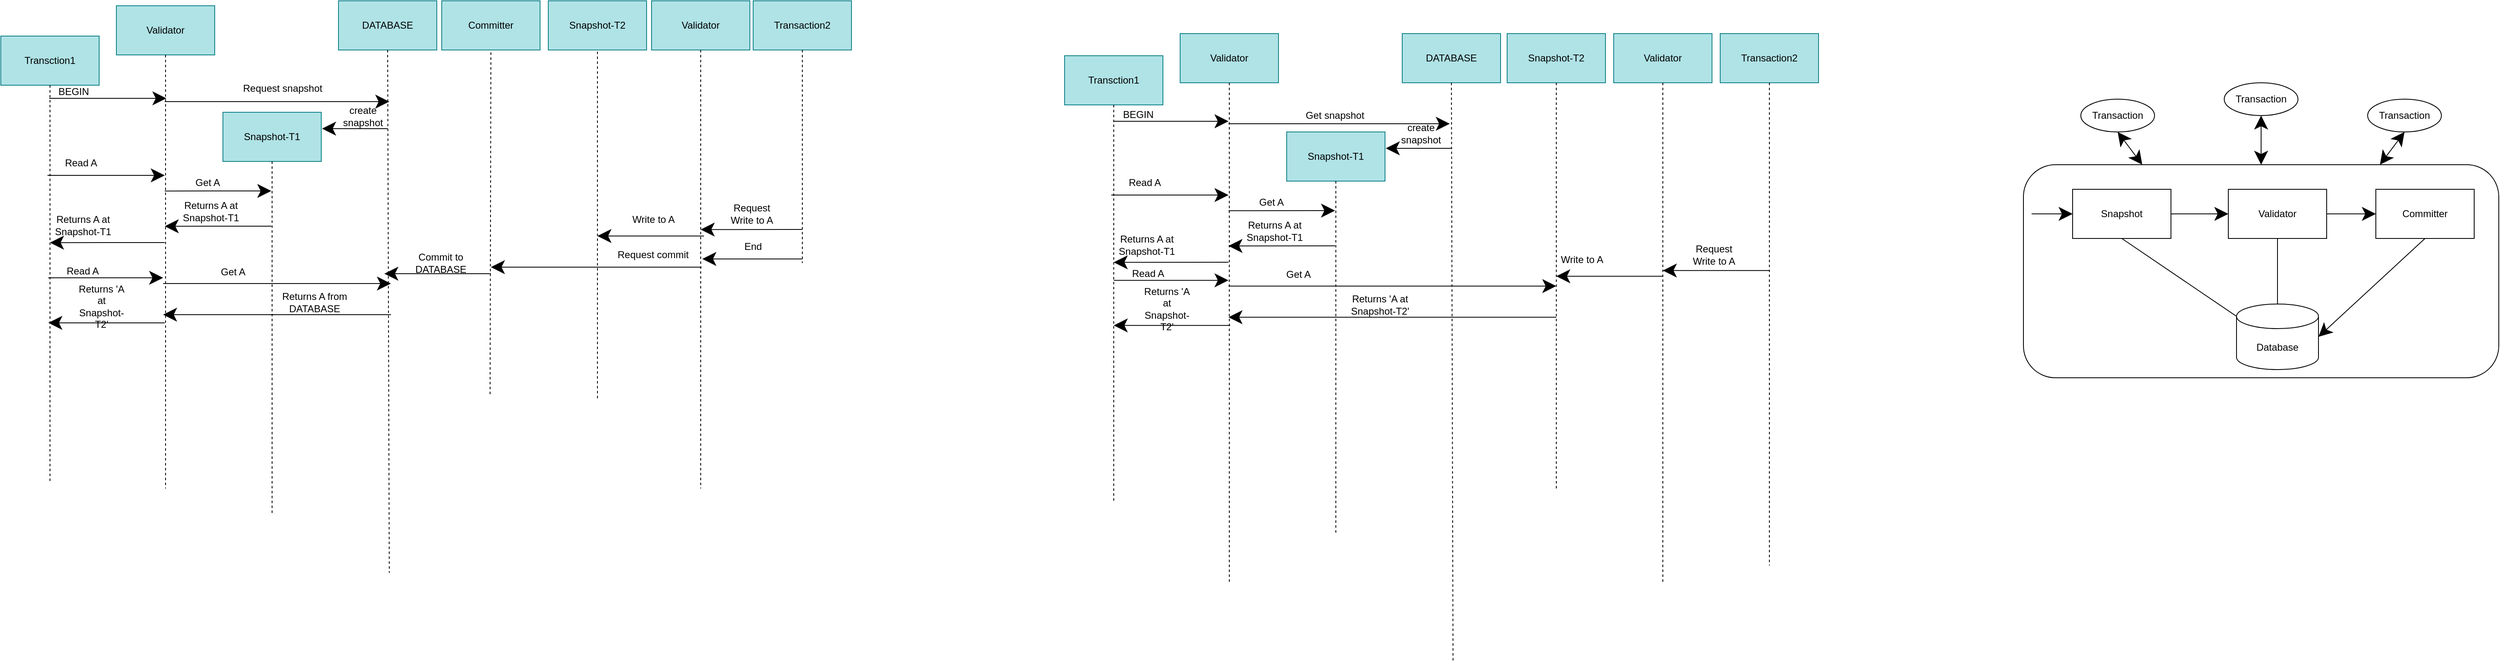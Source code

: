 <mxfile version="15.3.4" type="device"><diagram id="DDBC7AScOPvla_E9kF67" name="Page-1"><mxGraphModel dx="3318" dy="158" grid="0" gridSize="10" guides="0" tooltips="1" connect="1" arrows="1" fold="1" page="0" pageScale="1" pageWidth="850" pageHeight="1100" math="0" shadow="0"><root><mxCell id="0"/><mxCell id="1" parent="0"/><mxCell id="_HA0lRjMM1oACJperPsW-1" value="" style="rounded=1;whiteSpace=wrap;html=1;hachureGap=4;pointerEvents=0;" vertex="1" parent="1"><mxGeometry x="1000" y="1020" width="580" height="260" as="geometry"/></mxCell><mxCell id="_HA0lRjMM1oACJperPsW-5" value="Validator" style="rounded=0;whiteSpace=wrap;html=1;hachureGap=4;pointerEvents=0;" vertex="1" parent="1"><mxGeometry x="1250" y="1050" width="120" height="60" as="geometry"/></mxCell><mxCell id="_HA0lRjMM1oACJperPsW-6" value="Committer" style="rounded=0;whiteSpace=wrap;html=1;hachureGap=4;pointerEvents=0;" vertex="1" parent="1"><mxGeometry x="1430" y="1050" width="120" height="60" as="geometry"/></mxCell><mxCell id="_HA0lRjMM1oACJperPsW-7" value="Database" style="shape=cylinder3;whiteSpace=wrap;html=1;boundedLbl=1;backgroundOutline=1;size=15;hachureGap=4;pointerEvents=0;" vertex="1" parent="1"><mxGeometry x="1260" y="1190" width="100" height="80" as="geometry"/></mxCell><mxCell id="_HA0lRjMM1oACJperPsW-8" value="Snapshot" style="rounded=0;whiteSpace=wrap;html=1;hachureGap=4;pointerEvents=0;" vertex="1" parent="1"><mxGeometry x="1060" y="1050" width="120" height="60" as="geometry"/></mxCell><mxCell id="_HA0lRjMM1oACJperPsW-9" value="" style="endArrow=classic;html=1;startSize=14;endSize=14;sourcePerimeterSpacing=8;targetPerimeterSpacing=8;entryX=0;entryY=0.5;entryDx=0;entryDy=0;" edge="1" parent="1" target="_HA0lRjMM1oACJperPsW-8"><mxGeometry width="50" height="50" relative="1" as="geometry"><mxPoint x="1010" y="1080" as="sourcePoint"/><mxPoint x="1300" y="910" as="targetPoint"/></mxGeometry></mxCell><mxCell id="_HA0lRjMM1oACJperPsW-12" value="" style="endArrow=classic;html=1;startSize=14;endSize=14;sourcePerimeterSpacing=8;targetPerimeterSpacing=8;exitX=1;exitY=0.5;exitDx=0;exitDy=0;entryX=0;entryY=0.5;entryDx=0;entryDy=0;" edge="1" parent="1" source="_HA0lRjMM1oACJperPsW-5" target="_HA0lRjMM1oACJperPsW-6"><mxGeometry width="50" height="50" relative="1" as="geometry"><mxPoint x="1330" y="850" as="sourcePoint"/><mxPoint x="1380" y="800" as="targetPoint"/></mxGeometry></mxCell><mxCell id="_HA0lRjMM1oACJperPsW-13" value="" style="endArrow=classic;html=1;startSize=14;endSize=14;sourcePerimeterSpacing=8;targetPerimeterSpacing=8;entryX=0;entryY=0.5;entryDx=0;entryDy=0;exitX=1;exitY=0.5;exitDx=0;exitDy=0;" edge="1" parent="1" source="_HA0lRjMM1oACJperPsW-8" target="_HA0lRjMM1oACJperPsW-5"><mxGeometry width="50" height="50" relative="1" as="geometry"><mxPoint x="1230" y="1070" as="sourcePoint"/><mxPoint x="1310" y="1070" as="targetPoint"/></mxGeometry></mxCell><mxCell id="_HA0lRjMM1oACJperPsW-18" value="" style="endArrow=none;html=1;startSize=14;endSize=14;sourcePerimeterSpacing=8;targetPerimeterSpacing=8;entryX=0.5;entryY=1;entryDx=0;entryDy=0;exitX=0;exitY=0;exitDx=0;exitDy=15;exitPerimeter=0;" edge="1" parent="1" source="_HA0lRjMM1oACJperPsW-7" target="_HA0lRjMM1oACJperPsW-8"><mxGeometry width="50" height="50" relative="1" as="geometry"><mxPoint x="1240" y="1370" as="sourcePoint"/><mxPoint x="1290" y="1320" as="targetPoint"/></mxGeometry></mxCell><mxCell id="_HA0lRjMM1oACJperPsW-19" value="" style="endArrow=none;html=1;startSize=14;endSize=14;sourcePerimeterSpacing=8;targetPerimeterSpacing=8;entryX=0.5;entryY=1;entryDx=0;entryDy=0;exitX=0.5;exitY=0;exitDx=0;exitDy=0;exitPerimeter=0;" edge="1" parent="1" source="_HA0lRjMM1oACJperPsW-7" target="_HA0lRjMM1oACJperPsW-5"><mxGeometry width="50" height="50" relative="1" as="geometry"><mxPoint x="1210" y="1195" as="sourcePoint"/><mxPoint x="1130" y="1120" as="targetPoint"/></mxGeometry></mxCell><mxCell id="_HA0lRjMM1oACJperPsW-21" value="" style="endArrow=classic;html=1;startSize=14;endSize=14;sourcePerimeterSpacing=8;targetPerimeterSpacing=8;exitX=0.5;exitY=1;exitDx=0;exitDy=0;entryX=1;entryY=0.5;entryDx=0;entryDy=0;entryPerimeter=0;" edge="1" parent="1" source="_HA0lRjMM1oACJperPsW-6" target="_HA0lRjMM1oACJperPsW-7"><mxGeometry width="50" height="50" relative="1" as="geometry"><mxPoint x="1380" y="1090" as="sourcePoint"/><mxPoint x="1440" y="1090" as="targetPoint"/></mxGeometry></mxCell><mxCell id="_HA0lRjMM1oACJperPsW-22" value="Transaction" style="ellipse;whiteSpace=wrap;html=1;hachureGap=4;pointerEvents=0;" vertex="1" parent="1"><mxGeometry x="1245" y="920" width="90" height="40" as="geometry"/></mxCell><mxCell id="_HA0lRjMM1oACJperPsW-24" value="Transaction" style="ellipse;whiteSpace=wrap;html=1;hachureGap=4;pointerEvents=0;" vertex="1" parent="1"><mxGeometry x="1070" y="940" width="90" height="40" as="geometry"/></mxCell><mxCell id="_HA0lRjMM1oACJperPsW-25" value="Transaction" style="ellipse;whiteSpace=wrap;html=1;hachureGap=4;pointerEvents=0;" vertex="1" parent="1"><mxGeometry x="1420" y="940" width="90" height="40" as="geometry"/></mxCell><mxCell id="_HA0lRjMM1oACJperPsW-26" value="" style="endArrow=classic;startArrow=classic;html=1;startSize=14;endSize=14;sourcePerimeterSpacing=8;targetPerimeterSpacing=8;entryX=0.5;entryY=1;entryDx=0;entryDy=0;exitX=0.25;exitY=0;exitDx=0;exitDy=0;" edge="1" parent="1" source="_HA0lRjMM1oACJperPsW-1" target="_HA0lRjMM1oACJperPsW-24"><mxGeometry width="50" height="50" relative="1" as="geometry"><mxPoint x="1240" y="1310" as="sourcePoint"/><mxPoint x="1290" y="1260" as="targetPoint"/></mxGeometry></mxCell><mxCell id="_HA0lRjMM1oACJperPsW-27" value="" style="endArrow=classic;startArrow=classic;html=1;startSize=14;endSize=14;sourcePerimeterSpacing=8;targetPerimeterSpacing=8;entryX=0.5;entryY=1;entryDx=0;entryDy=0;exitX=0.5;exitY=0;exitDx=0;exitDy=0;" edge="1" parent="1" source="_HA0lRjMM1oACJperPsW-1" target="_HA0lRjMM1oACJperPsW-22"><mxGeometry width="50" height="50" relative="1" as="geometry"><mxPoint x="1132.5" y="1030" as="sourcePoint"/><mxPoint x="1060" y="980" as="targetPoint"/></mxGeometry></mxCell><mxCell id="_HA0lRjMM1oACJperPsW-28" value="" style="endArrow=classic;startArrow=classic;html=1;startSize=14;endSize=14;sourcePerimeterSpacing=8;targetPerimeterSpacing=8;entryX=0.5;entryY=1;entryDx=0;entryDy=0;exitX=0.75;exitY=0;exitDx=0;exitDy=0;" edge="1" parent="1" source="_HA0lRjMM1oACJperPsW-1" target="_HA0lRjMM1oACJperPsW-25"><mxGeometry width="50" height="50" relative="1" as="geometry"><mxPoint x="1285" y="1030" as="sourcePoint"/><mxPoint x="1225" y="940" as="targetPoint"/></mxGeometry></mxCell><mxCell id="_HA0lRjMM1oACJperPsW-29" value="Transction1" style="rounded=0;whiteSpace=wrap;html=1;hachureGap=4;pointerEvents=0;fillColor=#b0e3e6;strokeColor=#0e8088;" vertex="1" parent="1"><mxGeometry x="-170" y="887" width="120" height="60" as="geometry"/></mxCell><mxCell id="_HA0lRjMM1oACJperPsW-30" value="Transaction2" style="rounded=0;whiteSpace=wrap;html=1;hachureGap=4;pointerEvents=0;fillColor=#b0e3e6;strokeColor=#0e8088;" vertex="1" parent="1"><mxGeometry x="630" y="860" width="120" height="60" as="geometry"/></mxCell><mxCell id="_HA0lRjMM1oACJperPsW-31" value="" style="endArrow=none;dashed=1;html=1;startSize=14;endSize=14;sourcePerimeterSpacing=8;targetPerimeterSpacing=8;exitX=0.5;exitY=1;exitDx=0;exitDy=0;" edge="1" parent="1" source="_HA0lRjMM1oACJperPsW-29"><mxGeometry width="50" height="50" relative="1" as="geometry"><mxPoint x="-23" y="705" as="sourcePoint"/><mxPoint x="-110" y="1430" as="targetPoint"/></mxGeometry></mxCell><mxCell id="_HA0lRjMM1oACJperPsW-32" value="Snapshot-T1" style="rounded=0;whiteSpace=wrap;html=1;hachureGap=4;pointerEvents=0;fillColor=#b0e3e6;strokeColor=#0e8088;" vertex="1" parent="1"><mxGeometry x="101" y="980" width="120" height="60" as="geometry"/></mxCell><mxCell id="_HA0lRjMM1oACJperPsW-33" value="" style="endArrow=none;dashed=1;html=1;startSize=14;endSize=14;sourcePerimeterSpacing=8;targetPerimeterSpacing=8;exitX=0.5;exitY=1;exitDx=0;exitDy=0;" edge="1" parent="1" source="_HA0lRjMM1oACJperPsW-32"><mxGeometry width="50" height="50" relative="1" as="geometry"><mxPoint x="146" y="984" as="sourcePoint"/><mxPoint x="161" y="1470" as="targetPoint"/></mxGeometry></mxCell><mxCell id="_HA0lRjMM1oACJperPsW-34" value="" style="endArrow=classic;html=1;startSize=14;endSize=14;sourcePerimeterSpacing=8;targetPerimeterSpacing=8;" edge="1" parent="1"><mxGeometry width="50" height="50" relative="1" as="geometry"><mxPoint x="-110" y="967" as="sourcePoint"/><mxPoint x="30" y="967" as="targetPoint"/></mxGeometry></mxCell><mxCell id="_HA0lRjMM1oACJperPsW-35" value="BEGIN" style="text;html=1;strokeColor=none;fillColor=none;align=center;verticalAlign=middle;whiteSpace=wrap;rounded=0;hachureGap=4;pointerEvents=0;" vertex="1" parent="1"><mxGeometry x="-100" y="949" width="40" height="20" as="geometry"/></mxCell><mxCell id="_HA0lRjMM1oACJperPsW-36" value="Validator" style="rounded=0;whiteSpace=wrap;html=1;hachureGap=4;pointerEvents=0;fillColor=#b0e3e6;strokeColor=#0e8088;" vertex="1" parent="1"><mxGeometry x="500" y="860" width="120" height="60" as="geometry"/></mxCell><mxCell id="_HA0lRjMM1oACJperPsW-37" value="" style="endArrow=none;dashed=1;html=1;startSize=14;endSize=14;sourcePerimeterSpacing=8;targetPerimeterSpacing=8;exitX=0.5;exitY=1;exitDx=0;exitDy=0;" edge="1" parent="1" source="_HA0lRjMM1oACJperPsW-30"><mxGeometry width="50" height="50" relative="1" as="geometry"><mxPoint x="690" y="1119.37" as="sourcePoint"/><mxPoint x="690" y="1509" as="targetPoint"/></mxGeometry></mxCell><mxCell id="_HA0lRjMM1oACJperPsW-40" value="DATABASE" style="rounded=0;whiteSpace=wrap;html=1;hachureGap=4;pointerEvents=0;fillColor=#b0e3e6;strokeColor=#0e8088;" vertex="1" parent="1"><mxGeometry x="242" y="860" width="120" height="60" as="geometry"/></mxCell><mxCell id="_HA0lRjMM1oACJperPsW-41" value="" style="endArrow=none;dashed=1;html=1;startSize=14;endSize=14;sourcePerimeterSpacing=8;targetPerimeterSpacing=8;exitX=0.5;exitY=1;exitDx=0;exitDy=0;" edge="1" parent="1" source="_HA0lRjMM1oACJperPsW-40"><mxGeometry width="50" height="50" relative="1" as="geometry"><mxPoint x="304" y="993" as="sourcePoint"/><mxPoint x="304" y="1628" as="targetPoint"/></mxGeometry></mxCell><mxCell id="_HA0lRjMM1oACJperPsW-42" value="" style="endArrow=classic;html=1;startSize=14;endSize=14;sourcePerimeterSpacing=8;targetPerimeterSpacing=8;" edge="1" parent="1"><mxGeometry width="50" height="50" relative="1" as="geometry"><mxPoint x="302" y="1000" as="sourcePoint"/><mxPoint x="222" y="1000" as="targetPoint"/></mxGeometry></mxCell><mxCell id="_HA0lRjMM1oACJperPsW-43" value="" style="endArrow=none;dashed=1;html=1;startSize=14;endSize=14;sourcePerimeterSpacing=8;targetPerimeterSpacing=8;exitX=0.5;exitY=1;exitDx=0;exitDy=0;" edge="1" parent="1" source="_HA0lRjMM1oACJperPsW-36"><mxGeometry width="50" height="50" relative="1" as="geometry"><mxPoint x="629.29" y="1154" as="sourcePoint"/><mxPoint x="560" y="1530" as="targetPoint"/></mxGeometry></mxCell><mxCell id="_HA0lRjMM1oACJperPsW-45" value="Read A" style="text;html=1;strokeColor=none;fillColor=none;align=center;verticalAlign=middle;whiteSpace=wrap;rounded=0;hachureGap=4;pointerEvents=0;" vertex="1" parent="1"><mxGeometry x="-110" y="1032" width="76" height="20" as="geometry"/></mxCell><mxCell id="_HA0lRjMM1oACJperPsW-46" value="" style="endArrow=classic;html=1;startSize=14;endSize=14;sourcePerimeterSpacing=8;targetPerimeterSpacing=8;" edge="1" parent="1"><mxGeometry width="50" height="50" relative="1" as="geometry"><mxPoint x="-113" y="1057" as="sourcePoint"/><mxPoint x="30" y="1057" as="targetPoint"/></mxGeometry></mxCell><mxCell id="_HA0lRjMM1oACJperPsW-51" value="" style="endArrow=classic;html=1;startSize=14;endSize=14;sourcePerimeterSpacing=8;targetPerimeterSpacing=8;" edge="1" parent="1"><mxGeometry width="50" height="50" relative="1" as="geometry"><mxPoint x="690" y="1149.09" as="sourcePoint"/><mxPoint x="560" y="1149.09" as="targetPoint"/></mxGeometry></mxCell><mxCell id="_HA0lRjMM1oACJperPsW-52" value="Request Write to A" style="text;html=1;strokeColor=none;fillColor=none;align=center;verticalAlign=middle;whiteSpace=wrap;rounded=0;hachureGap=4;pointerEvents=0;" vertex="1" parent="1"><mxGeometry x="595" y="1120" width="55" height="20" as="geometry"/></mxCell><mxCell id="_HA0lRjMM1oACJperPsW-53" value="" style="endArrow=classic;html=1;startSize=14;endSize=14;sourcePerimeterSpacing=8;targetPerimeterSpacing=8;" edge="1" parent="1"><mxGeometry width="50" height="50" relative="1" as="geometry"><mxPoint x="160" y="1119" as="sourcePoint"/><mxPoint x="30" y="1119.09" as="targetPoint"/></mxGeometry></mxCell><mxCell id="_HA0lRjMM1oACJperPsW-56" value="create snapshot" style="text;html=1;strokeColor=none;fillColor=none;align=center;verticalAlign=middle;whiteSpace=wrap;rounded=0;hachureGap=4;pointerEvents=0;" vertex="1" parent="1"><mxGeometry x="227" y="972" width="76" height="20" as="geometry"/></mxCell><mxCell id="_HA0lRjMM1oACJperPsW-60" value="Snapshot-T2" style="rounded=0;whiteSpace=wrap;html=1;hachureGap=4;pointerEvents=0;fillColor=#b0e3e6;strokeColor=#0e8088;" vertex="1" parent="1"><mxGeometry x="370" y="860" width="120" height="60" as="geometry"/></mxCell><mxCell id="_HA0lRjMM1oACJperPsW-61" value="" style="endArrow=none;dashed=1;html=1;startSize=14;endSize=14;sourcePerimeterSpacing=8;targetPerimeterSpacing=8;entryX=0.5;entryY=1;entryDx=0;entryDy=0;" edge="1" parent="1" target="_HA0lRjMM1oACJperPsW-60"><mxGeometry width="50" height="50" relative="1" as="geometry"><mxPoint x="430" y="1415" as="sourcePoint"/><mxPoint x="589" y="915.54" as="targetPoint"/></mxGeometry></mxCell><mxCell id="_HA0lRjMM1oACJperPsW-78" value="Validator" style="rounded=0;whiteSpace=wrap;html=1;hachureGap=4;pointerEvents=0;fillColor=#b0e3e6;strokeColor=#0e8088;" vertex="1" parent="1"><mxGeometry x="-29" y="860" width="120" height="60" as="geometry"/></mxCell><mxCell id="_HA0lRjMM1oACJperPsW-79" value="" style="endArrow=none;dashed=1;html=1;startSize=14;endSize=14;sourcePerimeterSpacing=8;targetPerimeterSpacing=8;exitX=0.5;exitY=1;exitDx=0;exitDy=0;" edge="1" parent="1" source="_HA0lRjMM1oACJperPsW-78"><mxGeometry width="50" height="50" relative="1" as="geometry"><mxPoint x="59.29" y="1131" as="sourcePoint"/><mxPoint x="31" y="1529" as="targetPoint"/></mxGeometry></mxCell><mxCell id="_HA0lRjMM1oACJperPsW-84" value="" style="endArrow=classic;html=1;startSize=14;endSize=14;sourcePerimeterSpacing=8;targetPerimeterSpacing=8;" edge="1" parent="1"><mxGeometry width="50" height="50" relative="1" as="geometry"><mxPoint x="30" y="1076.09" as="sourcePoint"/><mxPoint x="160" y="1076" as="targetPoint"/></mxGeometry></mxCell><mxCell id="_HA0lRjMM1oACJperPsW-85" value="Get A" style="text;html=1;align=center;verticalAlign=middle;resizable=0;points=[];autosize=1;strokeColor=none;fillColor=none;" vertex="1" parent="1"><mxGeometry x="62" y="1057.09" width="39" height="18" as="geometry"/></mxCell><mxCell id="_HA0lRjMM1oACJperPsW-86" value="" style="endArrow=classic;html=1;startSize=14;endSize=14;sourcePerimeterSpacing=8;targetPerimeterSpacing=8;" edge="1" parent="1"><mxGeometry width="50" height="50" relative="1" as="geometry"><mxPoint x="30" y="1139" as="sourcePoint"/><mxPoint x="-110" y="1139.09" as="targetPoint"/></mxGeometry></mxCell><mxCell id="_HA0lRjMM1oACJperPsW-87" value="Returns A at &lt;br&gt;Snapshot-T1" style="text;html=1;align=center;verticalAlign=middle;resizable=0;points=[];autosize=1;strokeColor=none;fillColor=none;" vertex="1" parent="1"><mxGeometry x="46" y="1086.09" width="80" height="30" as="geometry"/></mxCell><mxCell id="_HA0lRjMM1oACJperPsW-89" value="Read A" style="text;html=1;strokeColor=none;fillColor=none;align=center;verticalAlign=middle;whiteSpace=wrap;rounded=0;hachureGap=4;pointerEvents=0;" vertex="1" parent="1"><mxGeometry x="-106" y="1143.09" width="76" height="20" as="geometry"/></mxCell><mxCell id="_HA0lRjMM1oACJperPsW-90" value="" style="endArrow=classic;html=1;startSize=14;endSize=14;sourcePerimeterSpacing=8;targetPerimeterSpacing=8;" edge="1" parent="1"><mxGeometry width="50" height="50" relative="1" as="geometry"><mxPoint x="-110" y="1161.09" as="sourcePoint"/><mxPoint x="30" y="1161.09" as="targetPoint"/></mxGeometry></mxCell><mxCell id="_HA0lRjMM1oACJperPsW-91" value="" style="endArrow=classic;html=1;startSize=14;endSize=14;sourcePerimeterSpacing=8;targetPerimeterSpacing=8;" edge="1" parent="1"><mxGeometry width="50" height="50" relative="1" as="geometry"><mxPoint x="430" y="1206.09" as="sourcePoint"/><mxPoint x="30" y="1206.09" as="targetPoint"/></mxGeometry></mxCell><mxCell id="_HA0lRjMM1oACJperPsW-93" value="" style="endArrow=classic;html=1;startSize=14;endSize=14;sourcePerimeterSpacing=8;targetPerimeterSpacing=8;" edge="1" parent="1"><mxGeometry width="50" height="50" relative="1" as="geometry"><mxPoint x="30" y="1168.09" as="sourcePoint"/><mxPoint x="430" y="1168.09" as="targetPoint"/></mxGeometry></mxCell><mxCell id="_HA0lRjMM1oACJperPsW-94" value="Get A" style="text;html=1;align=center;verticalAlign=middle;resizable=0;points=[];autosize=1;strokeColor=none;fillColor=none;" vertex="1" parent="1"><mxGeometry x="95" y="1145.09" width="39" height="18" as="geometry"/></mxCell><mxCell id="_HA0lRjMM1oACJperPsW-95" value="" style="endArrow=classic;html=1;startSize=14;endSize=14;sourcePerimeterSpacing=8;targetPerimeterSpacing=8;" edge="1" parent="1"><mxGeometry width="50" height="50" relative="1" as="geometry"><mxPoint x="32" y="1216.09" as="sourcePoint"/><mxPoint x="-110" y="1216.09" as="targetPoint"/></mxGeometry></mxCell><mxCell id="_HA0lRjMM1oACJperPsW-98" value="" style="endArrow=classic;html=1;startSize=14;endSize=14;sourcePerimeterSpacing=8;targetPerimeterSpacing=8;" edge="1" parent="1"><mxGeometry width="50" height="50" relative="1" as="geometry"><mxPoint x="560" y="1156.09" as="sourcePoint"/><mxPoint x="430" y="1156.09" as="targetPoint"/></mxGeometry></mxCell><mxCell id="_HA0lRjMM1oACJperPsW-100" value="Write to A" style="text;html=1;strokeColor=none;fillColor=none;align=center;verticalAlign=middle;whiteSpace=wrap;rounded=0;hachureGap=4;pointerEvents=0;" vertex="1" parent="1"><mxGeometry x="423" y="1126.09" width="77" height="20" as="geometry"/></mxCell><mxCell id="_HA0lRjMM1oACJperPsW-102" value="Returns A at &lt;br&gt;Snapshot-T1" style="text;html=1;align=center;verticalAlign=middle;resizable=0;points=[];autosize=1;strokeColor=none;fillColor=none;" vertex="1" parent="1"><mxGeometry x="-110" y="1103.09" width="80" height="30" as="geometry"/></mxCell><mxCell id="_HA0lRjMM1oACJperPsW-104" value="Returns 'A at Snapshot-T2'" style="text;html=1;strokeColor=none;fillColor=none;align=center;verticalAlign=middle;whiteSpace=wrap;rounded=0;hachureGap=4;pointerEvents=0;" vertex="1" parent="1"><mxGeometry x="-80" y="1176.09" width="70" height="40" as="geometry"/></mxCell><mxCell id="_HA0lRjMM1oACJperPsW-105" value="Returns 'A at Snapshot-T2'" style="text;html=1;strokeColor=none;fillColor=none;align=center;verticalAlign=middle;whiteSpace=wrap;rounded=0;hachureGap=4;pointerEvents=0;" vertex="1" parent="1"><mxGeometry x="170" y="1176.09" width="90" height="30" as="geometry"/></mxCell><mxCell id="_HA0lRjMM1oACJperPsW-109" value="Transction1" style="rounded=0;whiteSpace=wrap;html=1;hachureGap=4;pointerEvents=0;fillColor=#b0e3e6;strokeColor=#0e8088;" vertex="1" parent="1"><mxGeometry x="-1468" y="863" width="120" height="60" as="geometry"/></mxCell><mxCell id="_HA0lRjMM1oACJperPsW-110" value="Transaction2" style="rounded=0;whiteSpace=wrap;html=1;hachureGap=4;pointerEvents=0;fillColor=#b0e3e6;strokeColor=#0e8088;" vertex="1" parent="1"><mxGeometry x="-550" y="820" width="120" height="60" as="geometry"/></mxCell><mxCell id="_HA0lRjMM1oACJperPsW-111" value="" style="endArrow=none;dashed=1;html=1;startSize=14;endSize=14;sourcePerimeterSpacing=8;targetPerimeterSpacing=8;exitX=0.5;exitY=1;exitDx=0;exitDy=0;" edge="1" parent="1" source="_HA0lRjMM1oACJperPsW-109"><mxGeometry width="50" height="50" relative="1" as="geometry"><mxPoint x="-1321" y="681" as="sourcePoint"/><mxPoint x="-1408" y="1406" as="targetPoint"/></mxGeometry></mxCell><mxCell id="_HA0lRjMM1oACJperPsW-112" value="Snapshot-T1" style="rounded=0;whiteSpace=wrap;html=1;hachureGap=4;pointerEvents=0;fillColor=#b0e3e6;strokeColor=#0e8088;" vertex="1" parent="1"><mxGeometry x="-1197" y="956" width="120" height="60" as="geometry"/></mxCell><mxCell id="_HA0lRjMM1oACJperPsW-113" value="" style="endArrow=none;dashed=1;html=1;startSize=14;endSize=14;sourcePerimeterSpacing=8;targetPerimeterSpacing=8;exitX=0.5;exitY=1;exitDx=0;exitDy=0;" edge="1" parent="1" source="_HA0lRjMM1oACJperPsW-112"><mxGeometry width="50" height="50" relative="1" as="geometry"><mxPoint x="-1152" y="960" as="sourcePoint"/><mxPoint x="-1137" y="1446" as="targetPoint"/></mxGeometry></mxCell><mxCell id="_HA0lRjMM1oACJperPsW-114" value="" style="endArrow=classic;html=1;startSize=14;endSize=14;sourcePerimeterSpacing=8;targetPerimeterSpacing=8;" edge="1" parent="1"><mxGeometry width="50" height="50" relative="1" as="geometry"><mxPoint x="-1409" y="939" as="sourcePoint"/><mxPoint x="-1266" y="939" as="targetPoint"/></mxGeometry></mxCell><mxCell id="_HA0lRjMM1oACJperPsW-115" value="BEGIN" style="text;html=1;strokeColor=none;fillColor=none;align=center;verticalAlign=middle;whiteSpace=wrap;rounded=0;hachureGap=4;pointerEvents=0;" vertex="1" parent="1"><mxGeometry x="-1399" y="921" width="40" height="20" as="geometry"/></mxCell><mxCell id="_HA0lRjMM1oACJperPsW-116" value="Validator" style="rounded=0;whiteSpace=wrap;html=1;hachureGap=4;pointerEvents=0;fillColor=#b0e3e6;strokeColor=#0e8088;" vertex="1" parent="1"><mxGeometry x="-674" y="820" width="120" height="60" as="geometry"/></mxCell><mxCell id="_HA0lRjMM1oACJperPsW-117" value="" style="endArrow=none;dashed=1;html=1;startSize=14;endSize=14;sourcePerimeterSpacing=8;targetPerimeterSpacing=8;exitX=0.5;exitY=1;exitDx=0;exitDy=0;" edge="1" parent="1" source="_HA0lRjMM1oACJperPsW-110"><mxGeometry width="50" height="50" relative="1" as="geometry"><mxPoint x="-484" y="1004.37" as="sourcePoint"/><mxPoint x="-490" y="1140" as="targetPoint"/></mxGeometry></mxCell><mxCell id="_HA0lRjMM1oACJperPsW-118" value="DATABASE" style="rounded=0;whiteSpace=wrap;html=1;hachureGap=4;pointerEvents=0;fillColor=#b0e3e6;strokeColor=#0e8088;" vertex="1" parent="1"><mxGeometry x="-1056" y="820" width="120" height="60" as="geometry"/></mxCell><mxCell id="_HA0lRjMM1oACJperPsW-119" value="" style="endArrow=none;dashed=1;html=1;startSize=14;endSize=14;sourcePerimeterSpacing=8;targetPerimeterSpacing=8;exitX=0.5;exitY=1;exitDx=0;exitDy=0;" edge="1" parent="1" source="_HA0lRjMM1oACJperPsW-118"><mxGeometry width="50" height="50" relative="1" as="geometry"><mxPoint x="-994" y="883" as="sourcePoint"/><mxPoint x="-994" y="1518" as="targetPoint"/></mxGeometry></mxCell><mxCell id="_HA0lRjMM1oACJperPsW-120" value="" style="endArrow=classic;html=1;startSize=14;endSize=14;sourcePerimeterSpacing=8;targetPerimeterSpacing=8;" edge="1" parent="1"><mxGeometry width="50" height="50" relative="1" as="geometry"><mxPoint x="-996" y="976" as="sourcePoint"/><mxPoint x="-1076" y="976" as="targetPoint"/></mxGeometry></mxCell><mxCell id="_HA0lRjMM1oACJperPsW-121" value="" style="endArrow=none;dashed=1;html=1;startSize=14;endSize=14;sourcePerimeterSpacing=8;targetPerimeterSpacing=8;exitX=0.5;exitY=1;exitDx=0;exitDy=0;" edge="1" parent="1" source="_HA0lRjMM1oACJperPsW-116"><mxGeometry width="50" height="50" relative="1" as="geometry"><mxPoint x="-544.71" y="1039" as="sourcePoint"/><mxPoint x="-614" y="1415" as="targetPoint"/></mxGeometry></mxCell><mxCell id="_HA0lRjMM1oACJperPsW-122" value="Read A" style="text;html=1;strokeColor=none;fillColor=none;align=center;verticalAlign=middle;whiteSpace=wrap;rounded=0;hachureGap=4;pointerEvents=0;" vertex="1" parent="1"><mxGeometry x="-1408" y="1008" width="76" height="20" as="geometry"/></mxCell><mxCell id="_HA0lRjMM1oACJperPsW-123" value="" style="endArrow=classic;html=1;startSize=14;endSize=14;sourcePerimeterSpacing=8;targetPerimeterSpacing=8;" edge="1" parent="1"><mxGeometry width="50" height="50" relative="1" as="geometry"><mxPoint x="-1411" y="1033" as="sourcePoint"/><mxPoint x="-1268" y="1033" as="targetPoint"/></mxGeometry></mxCell><mxCell id="_HA0lRjMM1oACJperPsW-124" value="" style="endArrow=classic;html=1;startSize=14;endSize=14;sourcePerimeterSpacing=8;targetPerimeterSpacing=8;" edge="1" parent="1"><mxGeometry width="50" height="50" relative="1" as="geometry"><mxPoint x="-490" y="1099" as="sourcePoint"/><mxPoint x="-614" y="1099.09" as="targetPoint"/></mxGeometry></mxCell><mxCell id="_HA0lRjMM1oACJperPsW-125" value="Request Write to A" style="text;html=1;strokeColor=none;fillColor=none;align=center;verticalAlign=middle;whiteSpace=wrap;rounded=0;hachureGap=4;pointerEvents=0;" vertex="1" parent="1"><mxGeometry x="-579" y="1070" width="55" height="20" as="geometry"/></mxCell><mxCell id="_HA0lRjMM1oACJperPsW-126" value="" style="endArrow=classic;html=1;startSize=14;endSize=14;sourcePerimeterSpacing=8;targetPerimeterSpacing=8;" edge="1" parent="1"><mxGeometry width="50" height="50" relative="1" as="geometry"><mxPoint x="-1138" y="1095" as="sourcePoint"/><mxPoint x="-1268" y="1095.09" as="targetPoint"/></mxGeometry></mxCell><mxCell id="_HA0lRjMM1oACJperPsW-127" value="create snapshot" style="text;html=1;strokeColor=none;fillColor=none;align=center;verticalAlign=middle;whiteSpace=wrap;rounded=0;hachureGap=4;pointerEvents=0;" vertex="1" parent="1"><mxGeometry x="-1064" y="951" width="76" height="20" as="geometry"/></mxCell><mxCell id="_HA0lRjMM1oACJperPsW-128" value="Snapshot-T2" style="rounded=0;whiteSpace=wrap;html=1;hachureGap=4;pointerEvents=0;fillColor=#b0e3e6;strokeColor=#0e8088;" vertex="1" parent="1"><mxGeometry x="-800" y="820" width="120" height="60" as="geometry"/></mxCell><mxCell id="_HA0lRjMM1oACJperPsW-129" value="" style="endArrow=none;dashed=1;html=1;startSize=14;endSize=14;sourcePerimeterSpacing=8;targetPerimeterSpacing=8;entryX=0.5;entryY=1;entryDx=0;entryDy=0;" edge="1" parent="1" target="_HA0lRjMM1oACJperPsW-128"><mxGeometry width="50" height="50" relative="1" as="geometry"><mxPoint x="-740" y="1305" as="sourcePoint"/><mxPoint x="-581" y="805.54" as="targetPoint"/></mxGeometry></mxCell><mxCell id="_HA0lRjMM1oACJperPsW-130" value="Validator" style="rounded=0;whiteSpace=wrap;html=1;hachureGap=4;pointerEvents=0;fillColor=#b0e3e6;strokeColor=#0e8088;" vertex="1" parent="1"><mxGeometry x="-1327" y="826" width="120" height="60" as="geometry"/></mxCell><mxCell id="_HA0lRjMM1oACJperPsW-131" value="" style="endArrow=none;dashed=1;html=1;startSize=14;endSize=14;sourcePerimeterSpacing=8;targetPerimeterSpacing=8;exitX=0.5;exitY=1;exitDx=0;exitDy=0;" edge="1" parent="1" source="_HA0lRjMM1oACJperPsW-130"><mxGeometry width="50" height="50" relative="1" as="geometry"><mxPoint x="-1238.71" y="1017" as="sourcePoint"/><mxPoint x="-1267" y="1415" as="targetPoint"/></mxGeometry></mxCell><mxCell id="_HA0lRjMM1oACJperPsW-132" value="" style="endArrow=classic;html=1;startSize=14;endSize=14;sourcePerimeterSpacing=8;targetPerimeterSpacing=8;" edge="1" parent="1"><mxGeometry width="50" height="50" relative="1" as="geometry"><mxPoint x="-1268" y="1052.09" as="sourcePoint"/><mxPoint x="-1138" y="1052.0" as="targetPoint"/></mxGeometry></mxCell><mxCell id="_HA0lRjMM1oACJperPsW-133" value="Get A" style="text;html=1;align=center;verticalAlign=middle;resizable=0;points=[];autosize=1;strokeColor=none;fillColor=none;" vertex="1" parent="1"><mxGeometry x="-1236" y="1033.09" width="39" height="18" as="geometry"/></mxCell><mxCell id="_HA0lRjMM1oACJperPsW-134" value="" style="endArrow=classic;html=1;startSize=14;endSize=14;sourcePerimeterSpacing=8;targetPerimeterSpacing=8;" edge="1" parent="1"><mxGeometry width="50" height="50" relative="1" as="geometry"><mxPoint x="-1268" y="1115" as="sourcePoint"/><mxPoint x="-1408" y="1115.09" as="targetPoint"/></mxGeometry></mxCell><mxCell id="_HA0lRjMM1oACJperPsW-135" value="Returns A at &lt;br&gt;Snapshot-T1" style="text;html=1;align=center;verticalAlign=middle;resizable=0;points=[];autosize=1;strokeColor=none;fillColor=none;" vertex="1" parent="1"><mxGeometry x="-1252" y="1062.09" width="80" height="30" as="geometry"/></mxCell><mxCell id="_HA0lRjMM1oACJperPsW-136" value="Read A" style="text;html=1;strokeColor=none;fillColor=none;align=center;verticalAlign=middle;whiteSpace=wrap;rounded=0;hachureGap=4;pointerEvents=0;" vertex="1" parent="1"><mxGeometry x="-1406" y="1140" width="76" height="20" as="geometry"/></mxCell><mxCell id="_HA0lRjMM1oACJperPsW-137" value="" style="endArrow=classic;html=1;startSize=14;endSize=14;sourcePerimeterSpacing=8;targetPerimeterSpacing=8;" edge="1" parent="1"><mxGeometry width="50" height="50" relative="1" as="geometry"><mxPoint x="-1410" y="1158" as="sourcePoint"/><mxPoint x="-1270" y="1158" as="targetPoint"/></mxGeometry></mxCell><mxCell id="_HA0lRjMM1oACJperPsW-138" value="" style="endArrow=classic;html=1;startSize=14;endSize=14;sourcePerimeterSpacing=8;targetPerimeterSpacing=8;" edge="1" parent="1"><mxGeometry width="50" height="50" relative="1" as="geometry"><mxPoint x="-992" y="1203" as="sourcePoint"/><mxPoint x="-1270" y="1203" as="targetPoint"/></mxGeometry></mxCell><mxCell id="_HA0lRjMM1oACJperPsW-139" value="" style="endArrow=classic;html=1;startSize=14;endSize=14;sourcePerimeterSpacing=8;targetPerimeterSpacing=8;" edge="1" parent="1"><mxGeometry width="50" height="50" relative="1" as="geometry"><mxPoint x="-1270" y="1165" as="sourcePoint"/><mxPoint x="-992" y="1165" as="targetPoint"/></mxGeometry></mxCell><mxCell id="_HA0lRjMM1oACJperPsW-140" value="Get A" style="text;html=1;align=center;verticalAlign=middle;resizable=0;points=[];autosize=1;strokeColor=none;fillColor=none;" vertex="1" parent="1"><mxGeometry x="-1205" y="1142" width="39" height="18" as="geometry"/></mxCell><mxCell id="_HA0lRjMM1oACJperPsW-141" value="" style="endArrow=classic;html=1;startSize=14;endSize=14;sourcePerimeterSpacing=8;targetPerimeterSpacing=8;" edge="1" parent="1"><mxGeometry width="50" height="50" relative="1" as="geometry"><mxPoint x="-1268" y="1213" as="sourcePoint"/><mxPoint x="-1410" y="1213" as="targetPoint"/></mxGeometry></mxCell><mxCell id="_HA0lRjMM1oACJperPsW-142" value="" style="endArrow=classic;html=1;startSize=14;endSize=14;sourcePerimeterSpacing=8;targetPerimeterSpacing=8;" edge="1" parent="1"><mxGeometry width="50" height="50" relative="1" as="geometry"><mxPoint x="-610" y="1107" as="sourcePoint"/><mxPoint x="-740" y="1107" as="targetPoint"/></mxGeometry></mxCell><mxCell id="_HA0lRjMM1oACJperPsW-143" value="Write to A" style="text;html=1;strokeColor=none;fillColor=none;align=center;verticalAlign=middle;whiteSpace=wrap;rounded=0;hachureGap=4;pointerEvents=0;" vertex="1" parent="1"><mxGeometry x="-710" y="1077.09" width="77" height="20" as="geometry"/></mxCell><mxCell id="_HA0lRjMM1oACJperPsW-144" value="Returns A at &lt;br&gt;Snapshot-T1" style="text;html=1;align=center;verticalAlign=middle;resizable=0;points=[];autosize=1;strokeColor=none;fillColor=none;" vertex="1" parent="1"><mxGeometry x="-1408" y="1079.09" width="80" height="30" as="geometry"/></mxCell><mxCell id="_HA0lRjMM1oACJperPsW-145" value="Returns 'A at Snapshot-T2'" style="text;html=1;strokeColor=none;fillColor=none;align=center;verticalAlign=middle;whiteSpace=wrap;rounded=0;hachureGap=4;pointerEvents=0;" vertex="1" parent="1"><mxGeometry x="-1380" y="1173" width="70" height="40" as="geometry"/></mxCell><mxCell id="_HA0lRjMM1oACJperPsW-146" value="Returns A from DATABASE" style="text;html=1;strokeColor=none;fillColor=none;align=center;verticalAlign=middle;whiteSpace=wrap;rounded=0;hachureGap=4;pointerEvents=0;" vertex="1" parent="1"><mxGeometry x="-1130" y="1173" width="90" height="30" as="geometry"/></mxCell><mxCell id="_HA0lRjMM1oACJperPsW-147" value="" style="endArrow=classic;html=1;startSize=14;endSize=14;sourcePerimeterSpacing=8;targetPerimeterSpacing=8;" edge="1" parent="1"><mxGeometry width="50" height="50" relative="1" as="geometry"><mxPoint x="-490" y="1135" as="sourcePoint"/><mxPoint x="-612" y="1135" as="targetPoint"/></mxGeometry></mxCell><mxCell id="_HA0lRjMM1oACJperPsW-148" value="" style="endArrow=classic;html=1;startSize=14;endSize=14;sourcePerimeterSpacing=8;targetPerimeterSpacing=8;" edge="1" parent="1"><mxGeometry width="50" height="50" relative="1" as="geometry"><mxPoint x="-1268" y="943" as="sourcePoint"/><mxPoint x="-994" y="943" as="targetPoint"/></mxGeometry></mxCell><mxCell id="_HA0lRjMM1oACJperPsW-149" value="Request snapshot" style="text;html=1;strokeColor=none;fillColor=none;align=center;verticalAlign=middle;whiteSpace=wrap;rounded=0;hachureGap=4;pointerEvents=0;" vertex="1" parent="1"><mxGeometry x="-1180" y="917" width="112" height="20" as="geometry"/></mxCell><mxCell id="_HA0lRjMM1oACJperPsW-150" value="End" style="text;html=1;strokeColor=none;fillColor=none;align=center;verticalAlign=middle;whiteSpace=wrap;rounded=0;hachureGap=4;pointerEvents=0;" vertex="1" parent="1"><mxGeometry x="-570" y="1110" width="40" height="20" as="geometry"/></mxCell><mxCell id="_HA0lRjMM1oACJperPsW-151" value="" style="endArrow=classic;html=1;startSize=14;endSize=14;sourcePerimeterSpacing=8;targetPerimeterSpacing=8;" edge="1" parent="1"><mxGeometry width="50" height="50" relative="1" as="geometry"><mxPoint x="-870" y="1153" as="sourcePoint"/><mxPoint x="-1000" y="1153" as="targetPoint"/></mxGeometry></mxCell><mxCell id="_HA0lRjMM1oACJperPsW-153" value="Commit to DATABASE" style="text;html=1;strokeColor=none;fillColor=none;align=center;verticalAlign=middle;whiteSpace=wrap;rounded=0;hachureGap=4;pointerEvents=0;" vertex="1" parent="1"><mxGeometry x="-980" y="1130" width="98" height="20" as="geometry"/></mxCell><mxCell id="_HA0lRjMM1oACJperPsW-156" value="Committer" style="rounded=0;whiteSpace=wrap;html=1;hachureGap=4;pointerEvents=0;fillColor=#b0e3e6;strokeColor=#0e8088;" vertex="1" parent="1"><mxGeometry x="-930" y="820" width="120" height="60" as="geometry"/></mxCell><mxCell id="_HA0lRjMM1oACJperPsW-157" value="" style="endArrow=none;dashed=1;html=1;startSize=14;endSize=14;sourcePerimeterSpacing=8;targetPerimeterSpacing=8;entryX=0.5;entryY=1;entryDx=0;entryDy=0;" edge="1" parent="1" target="_HA0lRjMM1oACJperPsW-156"><mxGeometry width="50" height="50" relative="1" as="geometry"><mxPoint x="-871" y="1300" as="sourcePoint"/><mxPoint x="-871" y="805" as="targetPoint"/></mxGeometry></mxCell><mxCell id="_HA0lRjMM1oACJperPsW-158" value="" style="endArrow=classic;html=1;startSize=14;endSize=14;sourcePerimeterSpacing=8;targetPerimeterSpacing=8;" edge="1" parent="1"><mxGeometry width="50" height="50" relative="1" as="geometry"><mxPoint x="-613" y="1145" as="sourcePoint"/><mxPoint x="-870" y="1145" as="targetPoint"/></mxGeometry></mxCell><mxCell id="_HA0lRjMM1oACJperPsW-159" value="Request commit" style="text;html=1;strokeColor=none;fillColor=none;align=center;verticalAlign=middle;whiteSpace=wrap;rounded=0;hachureGap=4;pointerEvents=0;" vertex="1" parent="1"><mxGeometry x="-720" y="1120" width="96" height="20" as="geometry"/></mxCell><mxCell id="_HA0lRjMM1oACJperPsW-160" value="" style="endArrow=classic;html=1;startSize=14;endSize=14;sourcePerimeterSpacing=8;targetPerimeterSpacing=8;" edge="1" parent="1"><mxGeometry width="50" height="50" relative="1" as="geometry"><mxPoint x="30" y="970" as="sourcePoint"/><mxPoint x="300" y="970" as="targetPoint"/></mxGeometry></mxCell><mxCell id="_HA0lRjMM1oACJperPsW-161" value="Get snapshot" style="text;html=1;strokeColor=none;fillColor=none;align=center;verticalAlign=middle;whiteSpace=wrap;rounded=0;hachureGap=4;pointerEvents=0;" vertex="1" parent="1"><mxGeometry x="110" y="950" width="100" height="20" as="geometry"/></mxCell></root></mxGraphModel></diagram></mxfile>